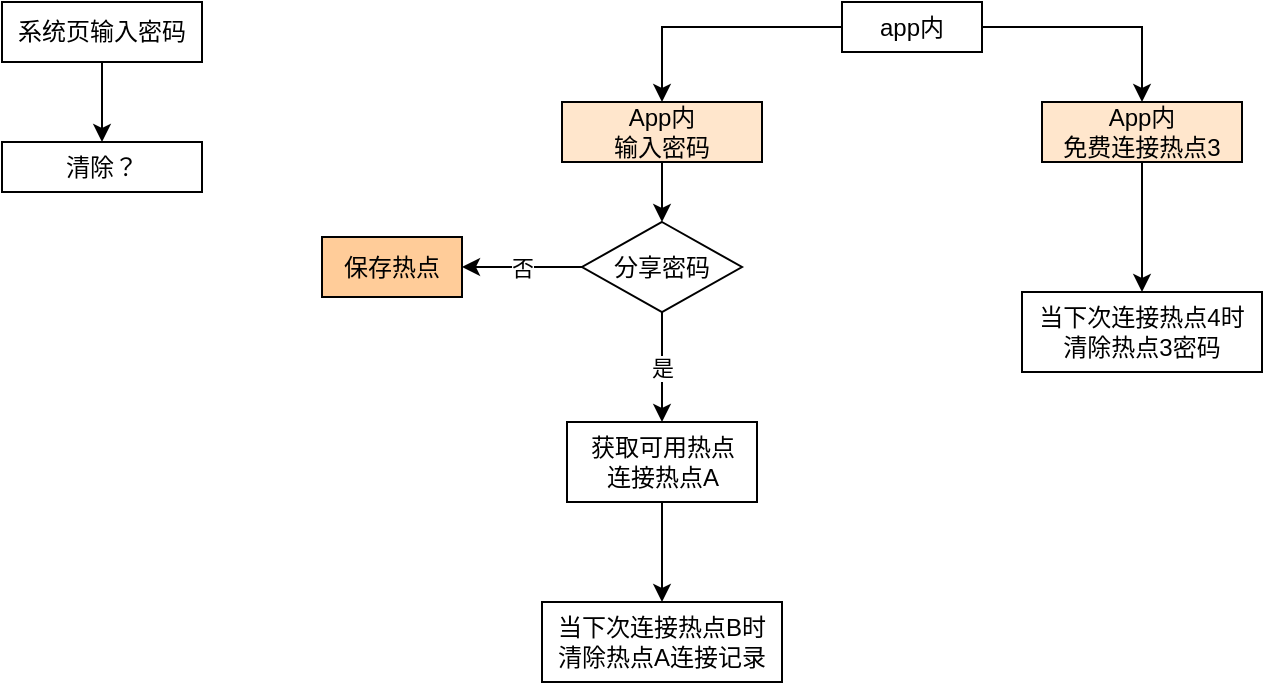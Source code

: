 <mxfile version="16.5.6" type="github">
  <diagram id="Vn7w_qZSe05x15afY86e" name="Page-1">
    <mxGraphModel dx="970" dy="589" grid="1" gridSize="10" guides="1" tooltips="1" connect="1" arrows="1" fold="1" page="1" pageScale="1" pageWidth="827" pageHeight="1169" math="0" shadow="0">
      <root>
        <mxCell id="0" />
        <mxCell id="1" parent="0" />
        <mxCell id="Iyj3F7EDVbYaH3gZS0c1-9" value="" style="edgeStyle=orthogonalEdgeStyle;rounded=0;orthogonalLoop=1;jettySize=auto;html=1;" parent="1" source="51ydpnBrqksgiWhfeZqt-1" target="Iyj3F7EDVbYaH3gZS0c1-8" edge="1">
          <mxGeometry relative="1" as="geometry" />
        </mxCell>
        <mxCell id="51ydpnBrqksgiWhfeZqt-1" value="系统页输入密码" style="rounded=0;whiteSpace=wrap;html=1;" parent="1" vertex="1">
          <mxGeometry x="160" y="10" width="100" height="30" as="geometry" />
        </mxCell>
        <mxCell id="Iyj3F7EDVbYaH3gZS0c1-3" value="" style="edgeStyle=orthogonalEdgeStyle;rounded=0;orthogonalLoop=1;jettySize=auto;html=1;" parent="1" source="Iyj3F7EDVbYaH3gZS0c1-1" target="Iyj3F7EDVbYaH3gZS0c1-2" edge="1">
          <mxGeometry relative="1" as="geometry" />
        </mxCell>
        <mxCell id="Iyj3F7EDVbYaH3gZS0c1-1" value="App内&lt;br&gt;输入密码" style="rounded=0;whiteSpace=wrap;html=1;fillColor=#FFE6CC;" parent="1" vertex="1">
          <mxGeometry x="440" y="60" width="100" height="30" as="geometry" />
        </mxCell>
        <mxCell id="Iyj3F7EDVbYaH3gZS0c1-5" value="是" style="edgeStyle=orthogonalEdgeStyle;rounded=0;orthogonalLoop=1;jettySize=auto;html=1;" parent="1" source="Iyj3F7EDVbYaH3gZS0c1-2" target="Iyj3F7EDVbYaH3gZS0c1-4" edge="1">
          <mxGeometry relative="1" as="geometry" />
        </mxCell>
        <mxCell id="Iyj3F7EDVbYaH3gZS0c1-7" value="否" style="edgeStyle=orthogonalEdgeStyle;rounded=0;orthogonalLoop=1;jettySize=auto;html=1;" parent="1" source="Iyj3F7EDVbYaH3gZS0c1-2" target="Iyj3F7EDVbYaH3gZS0c1-6" edge="1">
          <mxGeometry relative="1" as="geometry" />
        </mxCell>
        <mxCell id="Iyj3F7EDVbYaH3gZS0c1-2" value="分享密码" style="rhombus;whiteSpace=wrap;html=1;rounded=0;" parent="1" vertex="1">
          <mxGeometry x="450" y="120" width="80" height="45" as="geometry" />
        </mxCell>
        <mxCell id="Iyj3F7EDVbYaH3gZS0c1-11" value="" style="edgeStyle=orthogonalEdgeStyle;rounded=0;orthogonalLoop=1;jettySize=auto;html=1;" parent="1" source="Iyj3F7EDVbYaH3gZS0c1-4" target="Iyj3F7EDVbYaH3gZS0c1-10" edge="1">
          <mxGeometry relative="1" as="geometry" />
        </mxCell>
        <mxCell id="Iyj3F7EDVbYaH3gZS0c1-4" value="获取可用热点&lt;br&gt;连接热点A" style="whiteSpace=wrap;html=1;rounded=0;" parent="1" vertex="1">
          <mxGeometry x="442.5" y="220" width="95" height="40" as="geometry" />
        </mxCell>
        <mxCell id="Iyj3F7EDVbYaH3gZS0c1-6" value="保存热点" style="whiteSpace=wrap;html=1;rounded=0;fillColor=#FFCC99;" parent="1" vertex="1">
          <mxGeometry x="320" y="127.5" width="70" height="30" as="geometry" />
        </mxCell>
        <mxCell id="Iyj3F7EDVbYaH3gZS0c1-8" value="清除？" style="whiteSpace=wrap;html=1;rounded=0;" parent="1" vertex="1">
          <mxGeometry x="160" y="80" width="100" height="25" as="geometry" />
        </mxCell>
        <mxCell id="Iyj3F7EDVbYaH3gZS0c1-10" value="当下次连接热点B时&lt;br&gt;清除热点A连接记录" style="whiteSpace=wrap;html=1;rounded=0;" parent="1" vertex="1">
          <mxGeometry x="430" y="310" width="120" height="40" as="geometry" />
        </mxCell>
        <mxCell id="Iyj3F7EDVbYaH3gZS0c1-21" value="" style="edgeStyle=orthogonalEdgeStyle;rounded=0;orthogonalLoop=1;jettySize=auto;html=1;" parent="1" source="Iyj3F7EDVbYaH3gZS0c1-12" target="Iyj3F7EDVbYaH3gZS0c1-19" edge="1">
          <mxGeometry relative="1" as="geometry" />
        </mxCell>
        <mxCell id="Iyj3F7EDVbYaH3gZS0c1-12" value="App内&lt;br&gt;免费连接热点3" style="rounded=0;whiteSpace=wrap;html=1;fillColor=#FFE6CC;" parent="1" vertex="1">
          <mxGeometry x="680" y="60" width="100" height="30" as="geometry" />
        </mxCell>
        <mxCell id="Iyj3F7EDVbYaH3gZS0c1-15" value="" style="edgeStyle=orthogonalEdgeStyle;rounded=0;orthogonalLoop=1;jettySize=auto;html=1;" parent="1" source="Iyj3F7EDVbYaH3gZS0c1-13" target="Iyj3F7EDVbYaH3gZS0c1-12" edge="1">
          <mxGeometry relative="1" as="geometry" />
        </mxCell>
        <mxCell id="Iyj3F7EDVbYaH3gZS0c1-16" value="" style="edgeStyle=orthogonalEdgeStyle;rounded=0;orthogonalLoop=1;jettySize=auto;html=1;" parent="1" source="Iyj3F7EDVbYaH3gZS0c1-13" target="Iyj3F7EDVbYaH3gZS0c1-1" edge="1">
          <mxGeometry relative="1" as="geometry" />
        </mxCell>
        <mxCell id="Iyj3F7EDVbYaH3gZS0c1-13" value="app内" style="whiteSpace=wrap;html=1;rounded=0;" parent="1" vertex="1">
          <mxGeometry x="580" y="10" width="70" height="25" as="geometry" />
        </mxCell>
        <mxCell id="Iyj3F7EDVbYaH3gZS0c1-19" value="当下次连接热点4时&lt;br&gt;清除热点3密码" style="whiteSpace=wrap;html=1;rounded=0;" parent="1" vertex="1">
          <mxGeometry x="670" y="155" width="120" height="40" as="geometry" />
        </mxCell>
      </root>
    </mxGraphModel>
  </diagram>
</mxfile>
